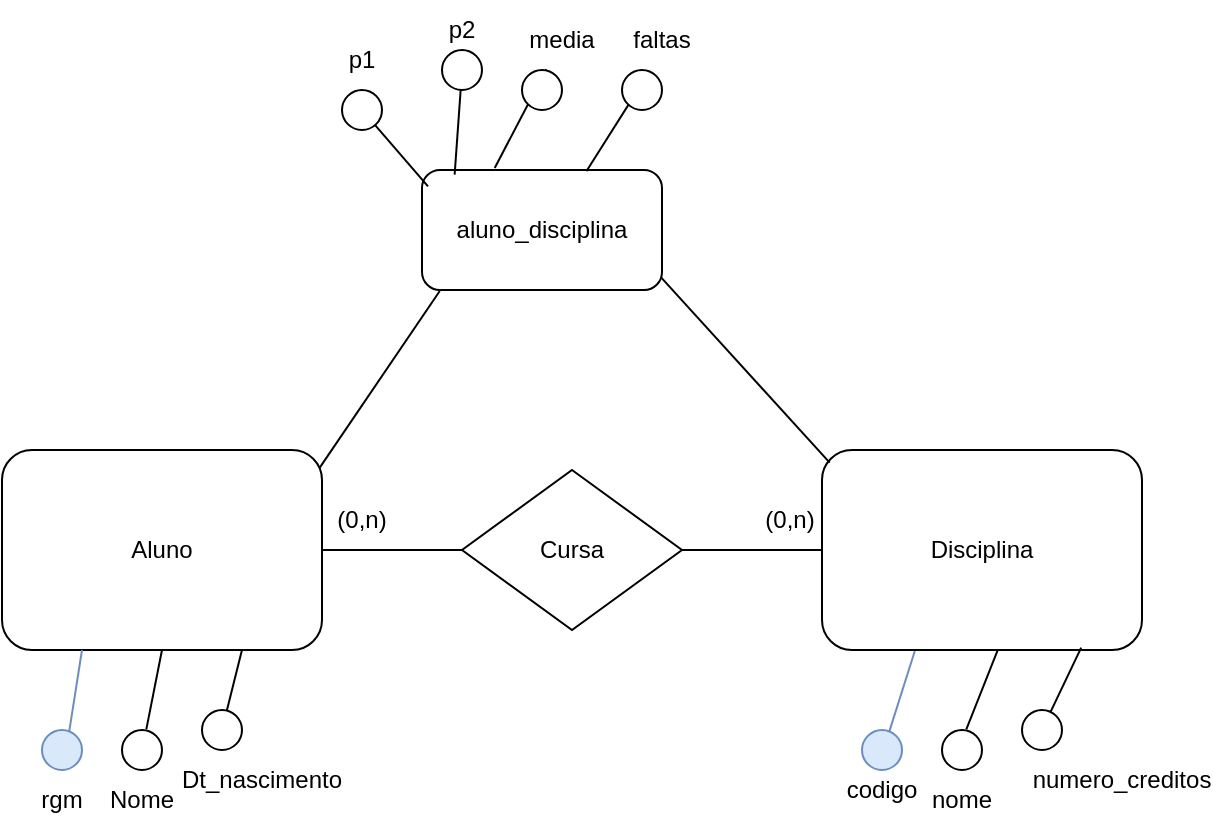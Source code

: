 <mxfile version="26.0.16">
  <diagram name="Página-1" id="ojJrg_NNNMKZSKkMI_DQ">
    <mxGraphModel dx="938" dy="638" grid="1" gridSize="10" guides="1" tooltips="1" connect="1" arrows="1" fold="1" page="1" pageScale="1" pageWidth="827" pageHeight="1169" math="0" shadow="0">
      <root>
        <mxCell id="0" />
        <mxCell id="1" parent="0" />
        <mxCell id="jjXmEsYkYcYiRnQBhAPG-1" value="Disciplina" style="rounded=1;whiteSpace=wrap;html=1;" vertex="1" parent="1">
          <mxGeometry x="430" y="230" width="160" height="100" as="geometry" />
        </mxCell>
        <mxCell id="jjXmEsYkYcYiRnQBhAPG-2" value="Aluno" style="rounded=1;whiteSpace=wrap;html=1;" vertex="1" parent="1">
          <mxGeometry x="20" y="230" width="160" height="100" as="geometry" />
        </mxCell>
        <mxCell id="jjXmEsYkYcYiRnQBhAPG-3" value="Cursa" style="rhombus;whiteSpace=wrap;html=1;" vertex="1" parent="1">
          <mxGeometry x="250" y="240" width="110" height="80" as="geometry" />
        </mxCell>
        <mxCell id="jjXmEsYkYcYiRnQBhAPG-5" value="" style="endArrow=none;html=1;rounded=0;exitX=1;exitY=0.5;exitDx=0;exitDy=0;entryX=0;entryY=0.5;entryDx=0;entryDy=0;" edge="1" parent="1" source="jjXmEsYkYcYiRnQBhAPG-3" target="jjXmEsYkYcYiRnQBhAPG-1">
          <mxGeometry width="50" height="50" relative="1" as="geometry">
            <mxPoint x="390" y="360" as="sourcePoint" />
            <mxPoint x="440" y="310" as="targetPoint" />
          </mxGeometry>
        </mxCell>
        <mxCell id="jjXmEsYkYcYiRnQBhAPG-6" value="" style="endArrow=none;html=1;rounded=0;exitX=1;exitY=0.5;exitDx=0;exitDy=0;entryX=0;entryY=0.5;entryDx=0;entryDy=0;" edge="1" parent="1" source="jjXmEsYkYcYiRnQBhAPG-2" target="jjXmEsYkYcYiRnQBhAPG-3">
          <mxGeometry width="50" height="50" relative="1" as="geometry">
            <mxPoint x="390" y="360" as="sourcePoint" />
            <mxPoint x="440" y="310" as="targetPoint" />
          </mxGeometry>
        </mxCell>
        <mxCell id="jjXmEsYkYcYiRnQBhAPG-7" value="" style="endArrow=none;html=1;rounded=0;exitX=0.75;exitY=1;exitDx=0;exitDy=0;" edge="1" parent="1" source="jjXmEsYkYcYiRnQBhAPG-2" target="jjXmEsYkYcYiRnQBhAPG-10">
          <mxGeometry width="50" height="50" relative="1" as="geometry">
            <mxPoint x="390" y="360" as="sourcePoint" />
            <mxPoint x="130" y="370" as="targetPoint" />
          </mxGeometry>
        </mxCell>
        <mxCell id="jjXmEsYkYcYiRnQBhAPG-8" value="" style="endArrow=none;html=1;rounded=0;exitX=0.5;exitY=1;exitDx=0;exitDy=0;entryX=0.608;entryY=-0.017;entryDx=0;entryDy=0;entryPerimeter=0;" edge="1" parent="1" source="jjXmEsYkYcYiRnQBhAPG-2" target="jjXmEsYkYcYiRnQBhAPG-11">
          <mxGeometry width="50" height="50" relative="1" as="geometry">
            <mxPoint x="390" y="360" as="sourcePoint" />
            <mxPoint x="90" y="370" as="targetPoint" />
          </mxGeometry>
        </mxCell>
        <mxCell id="jjXmEsYkYcYiRnQBhAPG-9" value="" style="endArrow=none;html=1;rounded=0;exitX=0.25;exitY=1;exitDx=0;exitDy=0;entryX=0.678;entryY=0.053;entryDx=0;entryDy=0;entryPerimeter=0;fillColor=#dae8fc;strokeColor=#6c8ebf;" edge="1" parent="1" source="jjXmEsYkYcYiRnQBhAPG-2" target="jjXmEsYkYcYiRnQBhAPG-12">
          <mxGeometry width="50" height="50" relative="1" as="geometry">
            <mxPoint x="390" y="360" as="sourcePoint" />
            <mxPoint x="50" y="370" as="targetPoint" />
          </mxGeometry>
        </mxCell>
        <mxCell id="jjXmEsYkYcYiRnQBhAPG-10" value="" style="ellipse;whiteSpace=wrap;html=1;aspect=fixed;" vertex="1" parent="1">
          <mxGeometry x="120" y="360" width="20" height="20" as="geometry" />
        </mxCell>
        <mxCell id="jjXmEsYkYcYiRnQBhAPG-11" value="" style="ellipse;whiteSpace=wrap;html=1;aspect=fixed;" vertex="1" parent="1">
          <mxGeometry x="80" y="370" width="20" height="20" as="geometry" />
        </mxCell>
        <mxCell id="jjXmEsYkYcYiRnQBhAPG-12" value="" style="ellipse;whiteSpace=wrap;html=1;aspect=fixed;fillColor=#dae8fc;strokeColor=#6c8ebf;" vertex="1" parent="1">
          <mxGeometry x="40" y="370" width="20" height="20" as="geometry" />
        </mxCell>
        <mxCell id="jjXmEsYkYcYiRnQBhAPG-13" value="" style="endArrow=none;html=1;rounded=0;exitX=0.81;exitY=0.988;exitDx=0;exitDy=0;exitPerimeter=0;" edge="1" parent="1" target="jjXmEsYkYcYiRnQBhAPG-16" source="jjXmEsYkYcYiRnQBhAPG-1">
          <mxGeometry width="50" height="50" relative="1" as="geometry">
            <mxPoint x="550" y="330" as="sourcePoint" />
            <mxPoint x="540" y="370" as="targetPoint" />
          </mxGeometry>
        </mxCell>
        <mxCell id="jjXmEsYkYcYiRnQBhAPG-14" value="" style="endArrow=none;html=1;rounded=0;exitX=0.55;exitY=0.997;exitDx=0;exitDy=0;entryX=0.608;entryY=-0.017;entryDx=0;entryDy=0;entryPerimeter=0;exitPerimeter=0;" edge="1" parent="1" target="jjXmEsYkYcYiRnQBhAPG-17" source="jjXmEsYkYcYiRnQBhAPG-1">
          <mxGeometry width="50" height="50" relative="1" as="geometry">
            <mxPoint x="510" y="330" as="sourcePoint" />
            <mxPoint x="500" y="370" as="targetPoint" />
          </mxGeometry>
        </mxCell>
        <mxCell id="jjXmEsYkYcYiRnQBhAPG-15" value="" style="endArrow=none;html=1;rounded=0;exitX=0.29;exitY=1.005;exitDx=0;exitDy=0;entryX=0.678;entryY=0.053;entryDx=0;entryDy=0;entryPerimeter=0;exitPerimeter=0;fillColor=#dae8fc;strokeColor=#6c8ebf;" edge="1" parent="1" target="jjXmEsYkYcYiRnQBhAPG-18" source="jjXmEsYkYcYiRnQBhAPG-1">
          <mxGeometry width="50" height="50" relative="1" as="geometry">
            <mxPoint x="470" y="330" as="sourcePoint" />
            <mxPoint x="460" y="370" as="targetPoint" />
          </mxGeometry>
        </mxCell>
        <mxCell id="jjXmEsYkYcYiRnQBhAPG-16" value="" style="ellipse;whiteSpace=wrap;html=1;aspect=fixed;" vertex="1" parent="1">
          <mxGeometry x="530" y="360" width="20" height="20" as="geometry" />
        </mxCell>
        <mxCell id="jjXmEsYkYcYiRnQBhAPG-17" value="" style="ellipse;whiteSpace=wrap;html=1;aspect=fixed;" vertex="1" parent="1">
          <mxGeometry x="490" y="370" width="20" height="20" as="geometry" />
        </mxCell>
        <mxCell id="jjXmEsYkYcYiRnQBhAPG-18" value="" style="ellipse;whiteSpace=wrap;html=1;aspect=fixed;fillColor=#dae8fc;strokeColor=#6c8ebf;" vertex="1" parent="1">
          <mxGeometry x="450" y="370" width="20" height="20" as="geometry" />
        </mxCell>
        <mxCell id="jjXmEsYkYcYiRnQBhAPG-19" value="rgm" style="text;html=1;align=center;verticalAlign=middle;whiteSpace=wrap;rounded=0;" vertex="1" parent="1">
          <mxGeometry x="20" y="390" width="60" height="30" as="geometry" />
        </mxCell>
        <mxCell id="jjXmEsYkYcYiRnQBhAPG-20" value="Nome" style="text;html=1;align=center;verticalAlign=middle;whiteSpace=wrap;rounded=0;" vertex="1" parent="1">
          <mxGeometry x="60" y="390" width="60" height="30" as="geometry" />
        </mxCell>
        <mxCell id="jjXmEsYkYcYiRnQBhAPG-21" value="Dt_nascimento" style="text;html=1;align=center;verticalAlign=middle;whiteSpace=wrap;rounded=0;" vertex="1" parent="1">
          <mxGeometry x="120" y="380" width="60" height="30" as="geometry" />
        </mxCell>
        <mxCell id="jjXmEsYkYcYiRnQBhAPG-23" value="numero_creditos" style="text;html=1;align=center;verticalAlign=middle;whiteSpace=wrap;rounded=0;" vertex="1" parent="1">
          <mxGeometry x="550" y="380" width="60" height="30" as="geometry" />
        </mxCell>
        <mxCell id="jjXmEsYkYcYiRnQBhAPG-24" value="nome" style="text;html=1;align=center;verticalAlign=middle;whiteSpace=wrap;rounded=0;" vertex="1" parent="1">
          <mxGeometry x="470" y="390" width="60" height="30" as="geometry" />
        </mxCell>
        <mxCell id="jjXmEsYkYcYiRnQBhAPG-25" value="codigo" style="text;html=1;align=center;verticalAlign=middle;whiteSpace=wrap;rounded=0;" vertex="1" parent="1">
          <mxGeometry x="430" y="385" width="60" height="30" as="geometry" />
        </mxCell>
        <mxCell id="jjXmEsYkYcYiRnQBhAPG-27" value="(0,n)" style="text;html=1;align=center;verticalAlign=middle;whiteSpace=wrap;rounded=0;" vertex="1" parent="1">
          <mxGeometry x="384" y="250" width="60" height="30" as="geometry" />
        </mxCell>
        <mxCell id="jjXmEsYkYcYiRnQBhAPG-28" value="(0,n)" style="text;html=1;align=center;verticalAlign=middle;whiteSpace=wrap;rounded=0;" vertex="1" parent="1">
          <mxGeometry x="170" y="250" width="60" height="30" as="geometry" />
        </mxCell>
        <mxCell id="jjXmEsYkYcYiRnQBhAPG-29" value="aluno_disciplina" style="rounded=1;whiteSpace=wrap;html=1;" vertex="1" parent="1">
          <mxGeometry x="230" y="90" width="120" height="60" as="geometry" />
        </mxCell>
        <mxCell id="jjXmEsYkYcYiRnQBhAPG-33" value="&lt;div&gt;&lt;br&gt;&lt;/div&gt;&lt;div&gt;&lt;br&gt;&lt;/div&gt;" style="endArrow=none;html=1;rounded=0;entryX=0.024;entryY=0.063;entryDx=0;entryDy=0;entryPerimeter=0;exitX=0.997;exitY=0.897;exitDx=0;exitDy=0;exitPerimeter=0;" edge="1" parent="1" source="jjXmEsYkYcYiRnQBhAPG-29" target="jjXmEsYkYcYiRnQBhAPG-1">
          <mxGeometry width="50" height="50" relative="1" as="geometry">
            <mxPoint x="320" y="310" as="sourcePoint" />
            <mxPoint x="370" y="260" as="targetPoint" />
          </mxGeometry>
        </mxCell>
        <mxCell id="jjXmEsYkYcYiRnQBhAPG-34" value="" style="endArrow=none;html=1;rounded=0;exitX=0.993;exitY=0.088;exitDx=0;exitDy=0;exitPerimeter=0;entryX=0.074;entryY=1.008;entryDx=0;entryDy=0;entryPerimeter=0;" edge="1" parent="1" source="jjXmEsYkYcYiRnQBhAPG-2" target="jjXmEsYkYcYiRnQBhAPG-29">
          <mxGeometry width="50" height="50" relative="1" as="geometry">
            <mxPoint x="320" y="310" as="sourcePoint" />
            <mxPoint x="370" y="260" as="targetPoint" />
          </mxGeometry>
        </mxCell>
        <mxCell id="jjXmEsYkYcYiRnQBhAPG-35" value="" style="endArrow=none;html=1;rounded=0;exitX=0.136;exitY=0.039;exitDx=0;exitDy=0;exitPerimeter=0;" edge="1" parent="1" target="jjXmEsYkYcYiRnQBhAPG-38" source="jjXmEsYkYcYiRnQBhAPG-29">
          <mxGeometry width="50" height="50" relative="1" as="geometry">
            <mxPoint x="270" y="-40" as="sourcePoint" />
            <mxPoint x="260" as="targetPoint" />
          </mxGeometry>
        </mxCell>
        <mxCell id="jjXmEsYkYcYiRnQBhAPG-36" value="" style="endArrow=none;html=1;rounded=0;entryX=0.608;entryY=-0.017;entryDx=0;entryDy=0;entryPerimeter=0;exitX=0.303;exitY=-0.017;exitDx=0;exitDy=0;exitPerimeter=0;" edge="1" parent="1" target="jjXmEsYkYcYiRnQBhAPG-39" source="jjXmEsYkYcYiRnQBhAPG-29">
          <mxGeometry width="50" height="50" relative="1" as="geometry">
            <mxPoint x="280" y="87" as="sourcePoint" />
            <mxPoint x="220" as="targetPoint" />
          </mxGeometry>
        </mxCell>
        <mxCell id="jjXmEsYkYcYiRnQBhAPG-37" value="" style="endArrow=none;html=1;rounded=0;exitX=0.685;exitY=0.011;exitDx=0;exitDy=0;entryX=0.678;entryY=0.053;entryDx=0;entryDy=0;entryPerimeter=0;exitPerimeter=0;" edge="1" parent="1" target="jjXmEsYkYcYiRnQBhAPG-40" source="jjXmEsYkYcYiRnQBhAPG-29">
          <mxGeometry width="50" height="50" relative="1" as="geometry">
            <mxPoint x="190" y="-40" as="sourcePoint" />
            <mxPoint x="180" as="targetPoint" />
          </mxGeometry>
        </mxCell>
        <mxCell id="jjXmEsYkYcYiRnQBhAPG-38" value="" style="ellipse;whiteSpace=wrap;html=1;aspect=fixed;" vertex="1" parent="1">
          <mxGeometry x="240" y="30" width="20" height="20" as="geometry" />
        </mxCell>
        <mxCell id="jjXmEsYkYcYiRnQBhAPG-39" value="" style="ellipse;whiteSpace=wrap;html=1;aspect=fixed;" vertex="1" parent="1">
          <mxGeometry x="280" y="40" width="20" height="20" as="geometry" />
        </mxCell>
        <mxCell id="jjXmEsYkYcYiRnQBhAPG-40" value="" style="ellipse;whiteSpace=wrap;html=1;aspect=fixed;" vertex="1" parent="1">
          <mxGeometry x="330" y="40" width="20" height="20" as="geometry" />
        </mxCell>
        <mxCell id="jjXmEsYkYcYiRnQBhAPG-41" value="p1" style="text;html=1;align=center;verticalAlign=middle;whiteSpace=wrap;rounded=0;" vertex="1" parent="1">
          <mxGeometry x="170" y="20" width="60" height="30" as="geometry" />
        </mxCell>
        <mxCell id="jjXmEsYkYcYiRnQBhAPG-42" value="p2" style="text;html=1;align=center;verticalAlign=middle;whiteSpace=wrap;rounded=0;" vertex="1" parent="1">
          <mxGeometry x="220" y="5" width="60" height="30" as="geometry" />
        </mxCell>
        <mxCell id="jjXmEsYkYcYiRnQBhAPG-43" value="media" style="text;html=1;align=center;verticalAlign=middle;whiteSpace=wrap;rounded=0;" vertex="1" parent="1">
          <mxGeometry x="270" y="10" width="60" height="30" as="geometry" />
        </mxCell>
        <mxCell id="jjXmEsYkYcYiRnQBhAPG-44" value="" style="endArrow=none;html=1;rounded=0;exitX=0.025;exitY=0.136;exitDx=0;exitDy=0;exitPerimeter=0;" edge="1" parent="1" target="jjXmEsYkYcYiRnQBhAPG-45" source="jjXmEsYkYcYiRnQBhAPG-29">
          <mxGeometry width="50" height="50" relative="1" as="geometry">
            <mxPoint x="256" y="102" as="sourcePoint" />
            <mxPoint x="270" y="10" as="targetPoint" />
          </mxGeometry>
        </mxCell>
        <mxCell id="jjXmEsYkYcYiRnQBhAPG-45" value="" style="ellipse;whiteSpace=wrap;html=1;aspect=fixed;" vertex="1" parent="1">
          <mxGeometry x="190" y="50" width="20" height="20" as="geometry" />
        </mxCell>
        <mxCell id="jjXmEsYkYcYiRnQBhAPG-48" value="faltas" style="text;html=1;align=center;verticalAlign=middle;whiteSpace=wrap;rounded=0;" vertex="1" parent="1">
          <mxGeometry x="320" y="10" width="60" height="30" as="geometry" />
        </mxCell>
      </root>
    </mxGraphModel>
  </diagram>
</mxfile>
